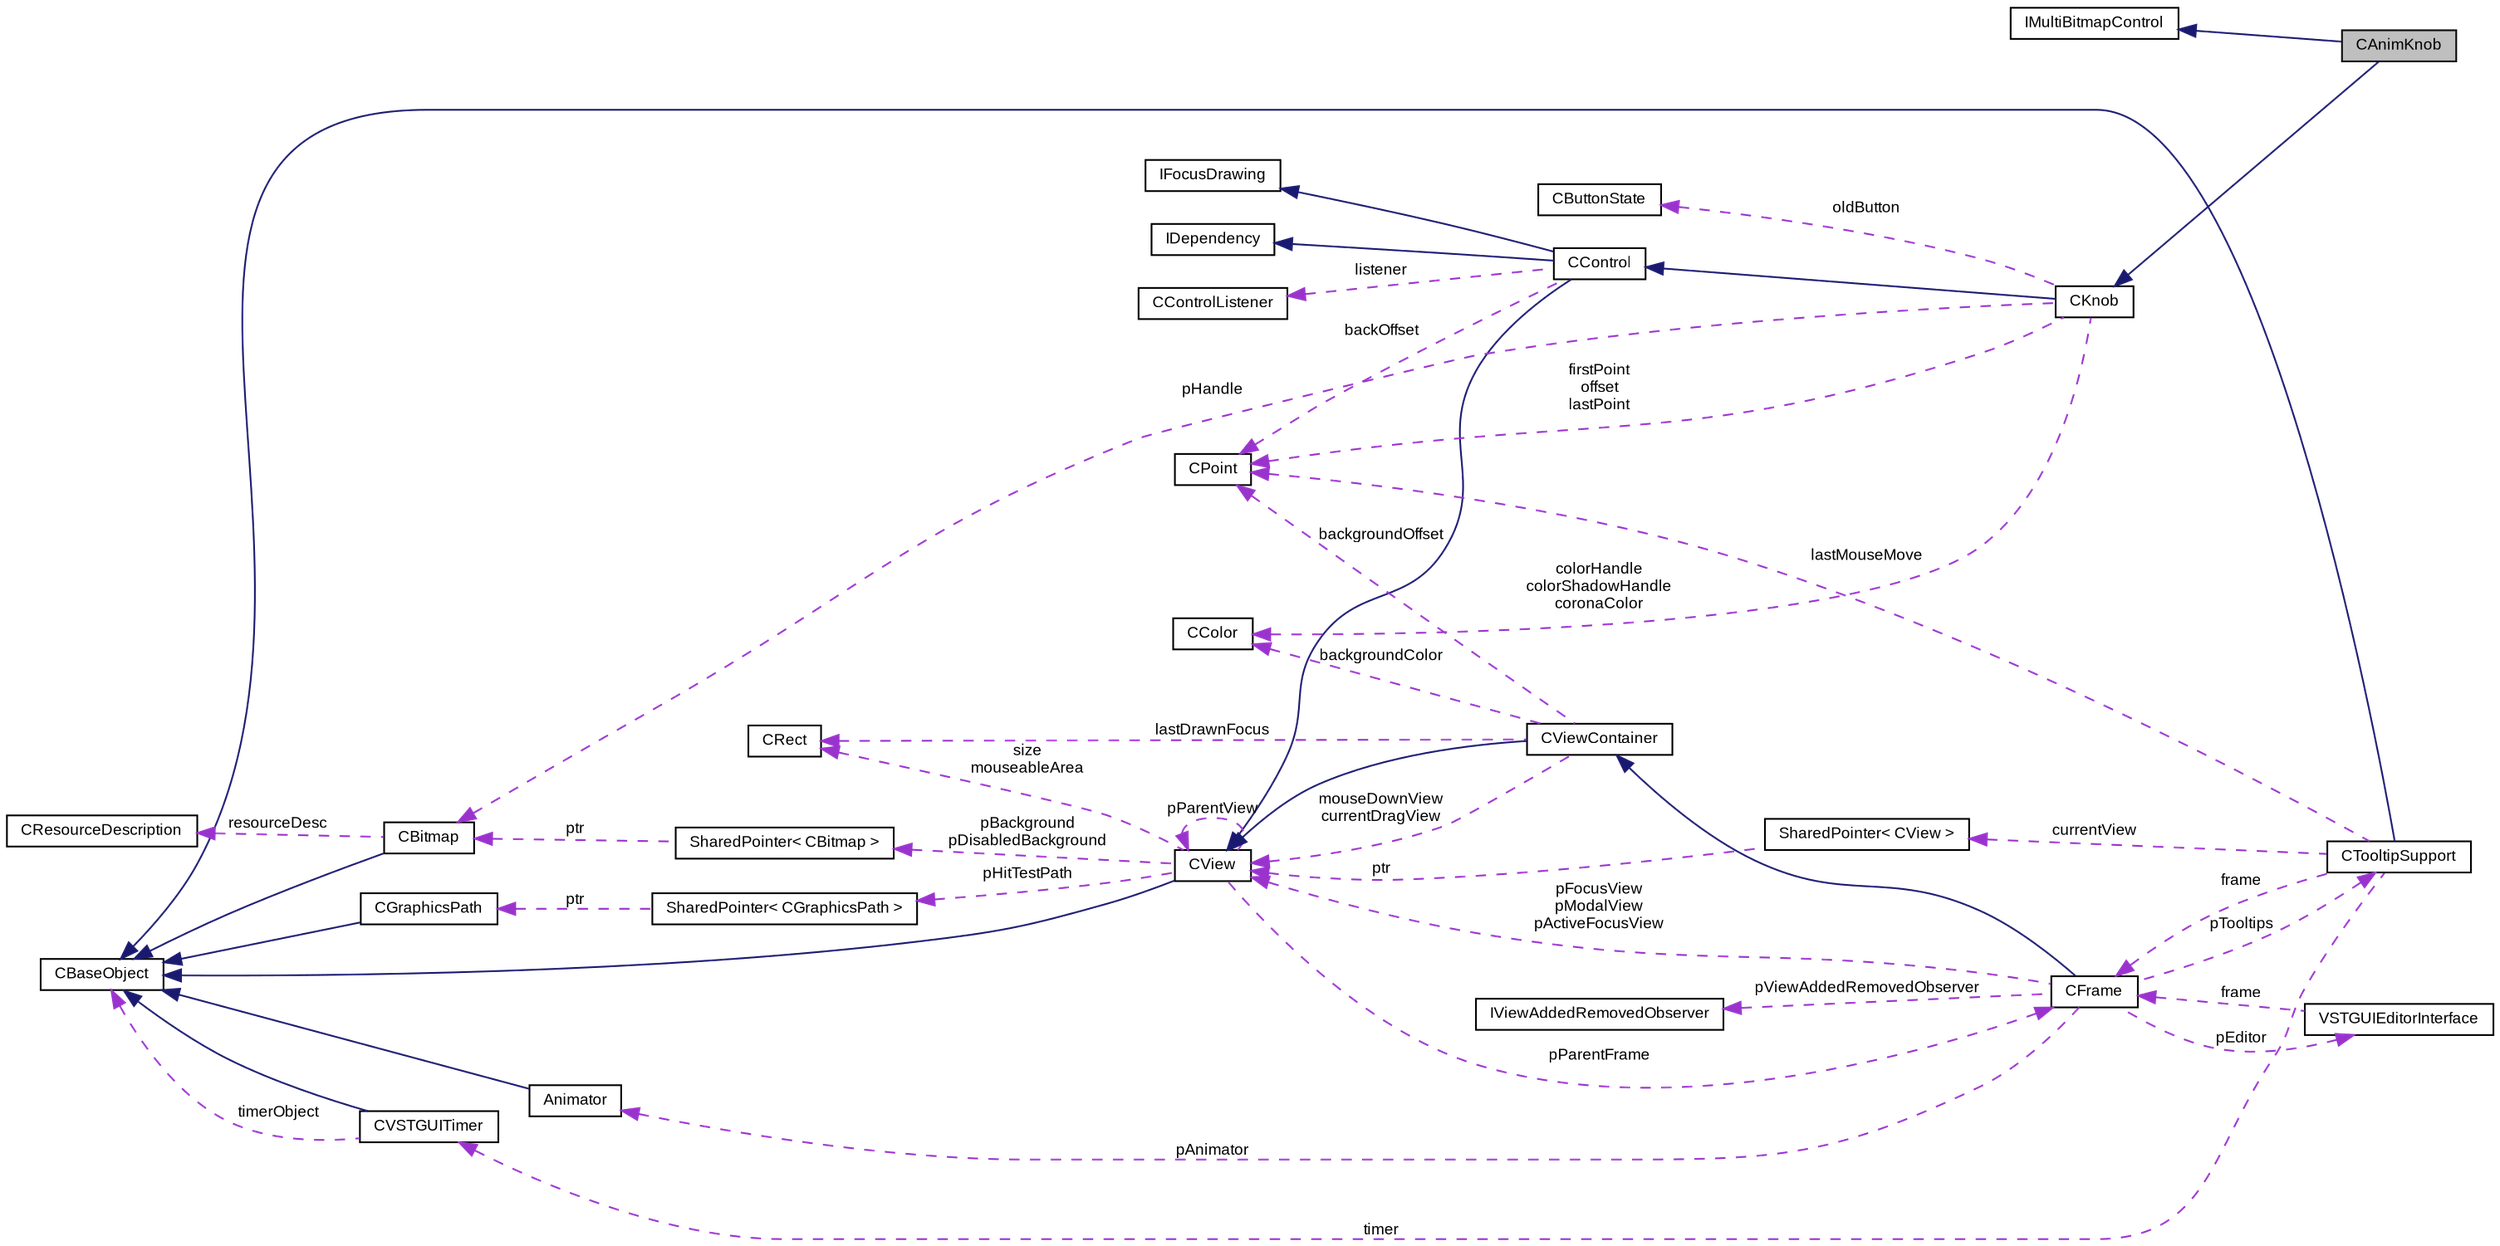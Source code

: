 digraph G
{
  bgcolor="transparent";
  edge [fontname="Arial",fontsize="9",labelfontname="Arial",labelfontsize="9"];
  node [fontname="Arial",fontsize="9",shape=record];
  rankdir=LR;
  Node1 [label="CAnimKnob",height=0.2,width=0.4,color="black", fillcolor="grey75", style="filled" fontcolor="black"];
  Node2 -> Node1 [dir=back,color="midnightblue",fontsize="9",style="solid",fontname="Arial"];
  Node2 [label="CKnob",height=0.2,width=0.4,color="black",URL="$class_v_s_t_g_u_i_1_1_c_knob.html",tooltip="a knob control"];
  Node3 -> Node2 [dir=back,color="midnightblue",fontsize="9",style="solid",fontname="Arial"];
  Node3 [label="CControl",height=0.2,width=0.4,color="black",URL="$class_v_s_t_g_u_i_1_1_c_control.html",tooltip="base class of all VSTGUI controls"];
  Node4 -> Node3 [dir=back,color="midnightblue",fontsize="9",style="solid",fontname="Arial"];
  Node4 [label="CView",height=0.2,width=0.4,color="black",URL="$class_v_s_t_g_u_i_1_1_c_view.html",tooltip="Base Class of all view objects."];
  Node5 -> Node4 [dir=back,color="midnightblue",fontsize="9",style="solid",fontname="Arial"];
  Node5 [label="CBaseObject",height=0.2,width=0.4,color="black",URL="$class_v_s_t_g_u_i_1_1_c_base_object.html",tooltip="Base Object with reference counter."];
  Node6 -> Node4 [dir=back,color="darkorchid3",fontsize="9",style="dashed",label="pBackground\npDisabledBackground",fontname="Arial"];
  Node6 [label="SharedPointer\< CBitmap \>",height=0.2,width=0.4,color="black",URL="$class_v_s_t_g_u_i_1_1_shared_pointer.html"];
  Node7 -> Node6 [dir=back,color="darkorchid3",fontsize="9",style="dashed",label="ptr",fontname="Arial"];
  Node7 [label="CBitmap",height=0.2,width=0.4,color="black",URL="$class_v_s_t_g_u_i_1_1_c_bitmap.html",tooltip="Encapsulates various platform depended kinds of bitmaps."];
  Node5 -> Node7 [dir=back,color="midnightblue",fontsize="9",style="solid",fontname="Arial"];
  Node8 -> Node7 [dir=back,color="darkorchid3",fontsize="9",style="dashed",label="resourceDesc",fontname="Arial"];
  Node8 [label="CResourceDescription",height=0.2,width=0.4,color="black",URL="$class_v_s_t_g_u_i_1_1_c_resource_description.html",tooltip="Describes a resource by name or by ID."];
  Node9 -> Node4 [dir=back,color="darkorchid3",fontsize="9",style="dashed",label="pParentFrame",fontname="Arial"];
  Node9 [label="CFrame",height=0.2,width=0.4,color="black",URL="$class_v_s_t_g_u_i_1_1_c_frame.html",tooltip="The CFrame is the parent container of all views."];
  Node10 -> Node9 [dir=back,color="midnightblue",fontsize="9",style="solid",fontname="Arial"];
  Node10 [label="CViewContainer",height=0.2,width=0.4,color="black",URL="$class_v_s_t_g_u_i_1_1_c_view_container.html",tooltip="Container Class of CView objects."];
  Node4 -> Node10 [dir=back,color="midnightblue",fontsize="9",style="solid",fontname="Arial"];
  Node4 -> Node10 [dir=back,color="darkorchid3",fontsize="9",style="dashed",label="mouseDownView\ncurrentDragView",fontname="Arial"];
  Node11 -> Node10 [dir=back,color="darkorchid3",fontsize="9",style="dashed",label="backgroundOffset",fontname="Arial"];
  Node11 [label="CPoint",height=0.2,width=0.4,color="black",URL="$struct_v_s_t_g_u_i_1_1_c_point.html",tooltip="Point structure."];
  Node12 -> Node10 [dir=back,color="darkorchid3",fontsize="9",style="dashed",label="backgroundColor",fontname="Arial"];
  Node12 [label="CColor",height=0.2,width=0.4,color="black",URL="$struct_v_s_t_g_u_i_1_1_c_color.html",tooltip="RGBA Color structure."];
  Node13 -> Node10 [dir=back,color="darkorchid3",fontsize="9",style="dashed",label="lastDrawnFocus",fontname="Arial"];
  Node13 [label="CRect",height=0.2,width=0.4,color="black",URL="$struct_v_s_t_g_u_i_1_1_c_rect.html",tooltip="Rect structure."];
  Node14 -> Node9 [dir=back,color="darkorchid3",fontsize="9",style="dashed",label="pViewAddedRemovedObserver",fontname="Arial"];
  Node14 [label="IViewAddedRemovedObserver",height=0.2,width=0.4,color="black",URL="$class_v_s_t_g_u_i_1_1_i_view_added_removed_observer.html",tooltip="view added removed observer interface for CFrame"];
  Node4 -> Node9 [dir=back,color="darkorchid3",fontsize="9",style="dashed",label="pFocusView\npModalView\npActiveFocusView",fontname="Arial"];
  Node15 -> Node9 [dir=back,color="darkorchid3",fontsize="9",style="dashed",label="pAnimator",fontname="Arial"];
  Node15 [label="Animator",height=0.2,width=0.4,color="black",URL="$class_v_s_t_g_u_i_1_1_animation_1_1_animator.html",tooltip="Animation runner."];
  Node5 -> Node15 [dir=back,color="midnightblue",fontsize="9",style="solid",fontname="Arial"];
  Node16 -> Node9 [dir=back,color="darkorchid3",fontsize="9",style="dashed",label="pTooltips",fontname="Arial"];
  Node16 [label="CTooltipSupport",height=0.2,width=0.4,color="black",URL="$class_v_s_t_g_u_i_1_1_c_tooltip_support.html",tooltip="Generic Tooltip Support class."];
  Node5 -> Node16 [dir=back,color="midnightblue",fontsize="9",style="solid",fontname="Arial"];
  Node9 -> Node16 [dir=back,color="darkorchid3",fontsize="9",style="dashed",label="frame",fontname="Arial"];
  Node17 -> Node16 [dir=back,color="darkorchid3",fontsize="9",style="dashed",label="currentView",fontname="Arial"];
  Node17 [label="SharedPointer\< CView \>",height=0.2,width=0.4,color="black",URL="$class_v_s_t_g_u_i_1_1_shared_pointer.html"];
  Node4 -> Node17 [dir=back,color="darkorchid3",fontsize="9",style="dashed",label="ptr",fontname="Arial"];
  Node11 -> Node16 [dir=back,color="darkorchid3",fontsize="9",style="dashed",label="lastMouseMove",fontname="Arial"];
  Node18 -> Node16 [dir=back,color="darkorchid3",fontsize="9",style="dashed",label="timer",fontname="Arial"];
  Node18 [label="CVSTGUITimer",height=0.2,width=0.4,color="black",URL="$class_v_s_t_g_u_i_1_1_c_v_s_t_g_u_i_timer.html",tooltip="A timer class, which posts timer messages to CBaseObjects."];
  Node5 -> Node18 [dir=back,color="midnightblue",fontsize="9",style="solid",fontname="Arial"];
  Node5 -> Node18 [dir=back,color="darkorchid3",fontsize="9",style="dashed",label="timerObject",fontname="Arial"];
  Node19 -> Node9 [dir=back,color="darkorchid3",fontsize="9",style="dashed",label="pEditor",fontname="Arial"];
  Node19 [label="VSTGUIEditorInterface",height=0.2,width=0.4,color="black",URL="$class_v_s_t_g_u_i_1_1_v_s_t_g_u_i_editor_interface.html"];
  Node9 -> Node19 [dir=back,color="darkorchid3",fontsize="9",style="dashed",label="frame",fontname="Arial"];
  Node4 -> Node4 [dir=back,color="darkorchid3",fontsize="9",style="dashed",label="pParentView",fontname="Arial"];
  Node20 -> Node4 [dir=back,color="darkorchid3",fontsize="9",style="dashed",label="pHitTestPath",fontname="Arial"];
  Node20 [label="SharedPointer\< CGraphicsPath \>",height=0.2,width=0.4,color="black",URL="$class_v_s_t_g_u_i_1_1_shared_pointer.html"];
  Node21 -> Node20 [dir=back,color="darkorchid3",fontsize="9",style="dashed",label="ptr",fontname="Arial"];
  Node21 [label="CGraphicsPath",height=0.2,width=0.4,color="black",URL="$class_v_s_t_g_u_i_1_1_c_graphics_path.html",tooltip="Graphics Path Object."];
  Node5 -> Node21 [dir=back,color="midnightblue",fontsize="9",style="solid",fontname="Arial"];
  Node13 -> Node4 [dir=back,color="darkorchid3",fontsize="9",style="dashed",label="size\nmouseableArea",fontname="Arial"];
  Node22 -> Node3 [dir=back,color="midnightblue",fontsize="9",style="solid",fontname="Arial"];
  Node22 [label="IFocusDrawing",height=0.2,width=0.4,color="black",URL="$class_v_s_t_g_u_i_1_1_i_focus_drawing.html",tooltip="Custom focus drawing interface."];
  Node23 -> Node3 [dir=back,color="midnightblue",fontsize="9",style="solid",fontname="Arial"];
  Node23 [label="IDependency",height=0.2,width=0.4,color="black",URL="$class_v_s_t_g_u_i_1_1_i_dependency.html",tooltip="simple dependency between objects."];
  Node24 -> Node3 [dir=back,color="darkorchid3",fontsize="9",style="dashed",label="listener",fontname="Arial"];
  Node24 [label="CControlListener",height=0.2,width=0.4,color="black",URL="$class_c_control_listener.html"];
  Node11 -> Node3 [dir=back,color="darkorchid3",fontsize="9",style="dashed",label="backOffset",fontname="Arial"];
  Node25 -> Node2 [dir=back,color="darkorchid3",fontsize="9",style="dashed",label="oldButton",fontname="Arial"];
  Node25 [label="CButtonState",height=0.2,width=0.4,color="black",URL="$class_v_s_t_g_u_i_1_1_c_button_state.html",tooltip="Button and Modifier state."];
  Node7 -> Node2 [dir=back,color="darkorchid3",fontsize="9",style="dashed",label="pHandle",fontname="Arial"];
  Node11 -> Node2 [dir=back,color="darkorchid3",fontsize="9",style="dashed",label="firstPoint\noffset\nlastPoint",fontname="Arial"];
  Node12 -> Node2 [dir=back,color="darkorchid3",fontsize="9",style="dashed",label="colorHandle\ncolorShadowHandle\ncoronaColor",fontname="Arial"];
  Node26 -> Node1 [dir=back,color="midnightblue",fontsize="9",style="solid",fontname="Arial"];
  Node26 [label="IMultiBitmapControl",height=0.2,width=0.4,color="black",URL="$class_v_s_t_g_u_i_1_1_i_multi_bitmap_control.html",tooltip="interface for controls with sub images"];
}

